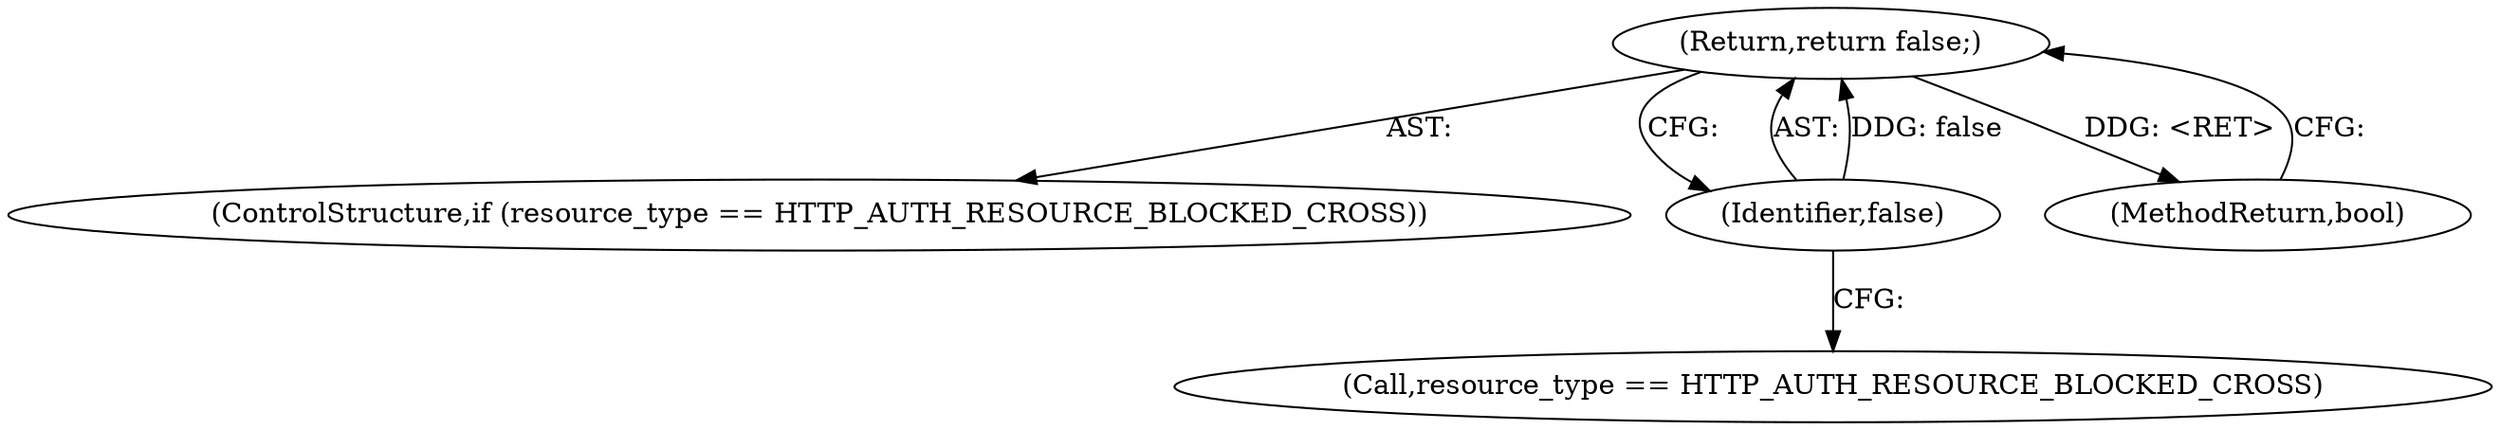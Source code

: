 digraph "1_Chrome_28aaa72a03df96fa1934876b0efbbc7e6b4b38af@del" {
"1000132" [label="(Return,return false;)"];
"1000133" [label="(Identifier,false)"];
"1000129" [label="(Call,resource_type == HTTP_AUTH_RESOURCE_BLOCKED_CROSS)"];
"1000132" [label="(Return,return false;)"];
"1000128" [label="(ControlStructure,if (resource_type == HTTP_AUTH_RESOURCE_BLOCKED_CROSS))"];
"1000133" [label="(Identifier,false)"];
"1000136" [label="(MethodReturn,bool)"];
"1000132" -> "1000128"  [label="AST: "];
"1000132" -> "1000133"  [label="CFG: "];
"1000133" -> "1000132"  [label="AST: "];
"1000136" -> "1000132"  [label="CFG: "];
"1000132" -> "1000136"  [label="DDG: <RET>"];
"1000133" -> "1000132"  [label="DDG: false"];
"1000133" -> "1000129"  [label="CFG: "];
}
